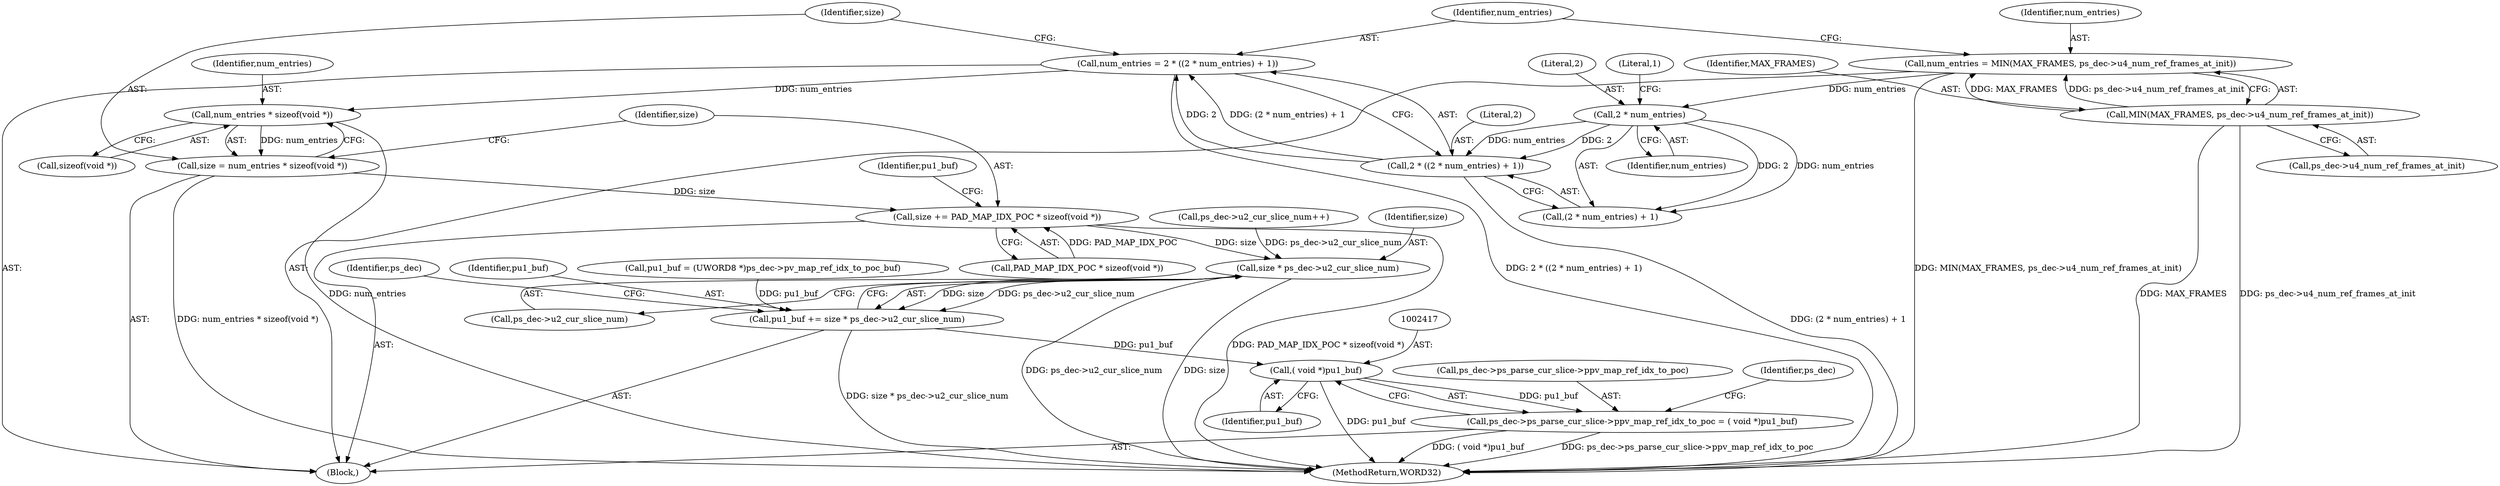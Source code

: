 digraph "0_Android_0b23c81c3dd9ec38f7e6806a3955fed1925541a0_2@API" {
"1002386" [label="(Call,num_entries * sizeof(void *))"];
"1002375" [label="(Call,num_entries = 2 * ((2 * num_entries) + 1))"];
"1002377" [label="(Call,2 * ((2 * num_entries) + 1))"];
"1002380" [label="(Call,2 * num_entries)"];
"1002368" [label="(Call,num_entries = MIN(MAX_FRAMES, ps_dec->u4_num_ref_frames_at_init))"];
"1002370" [label="(Call,MIN(MAX_FRAMES, ps_dec->u4_num_ref_frames_at_init))"];
"1002384" [label="(Call,size = num_entries * sizeof(void *))"];
"1002390" [label="(Call,size += PAD_MAP_IDX_POC * sizeof(void *))"];
"1002405" [label="(Call,size * ps_dec->u2_cur_slice_num)"];
"1002403" [label="(Call,pu1_buf += size * ps_dec->u2_cur_slice_num)"];
"1002416" [label="(Call,( void *)pu1_buf)"];
"1002410" [label="(Call,ps_dec->ps_parse_cur_slice->ppv_map_ref_idx_to_poc = ( void *)pu1_buf)"];
"1002418" [label="(Identifier,pu1_buf)"];
"1002387" [label="(Identifier,num_entries)"];
"1002364" [label="(Block,)"];
"1002385" [label="(Identifier,size)"];
"1002397" [label="(Identifier,pu1_buf)"];
"1002383" [label="(Literal,1)"];
"1002413" [label="(Identifier,ps_dec)"];
"1002619" [label="(MethodReturn,WORD32)"];
"1002370" [label="(Call,MIN(MAX_FRAMES, ps_dec->u4_num_ref_frames_at_init))"];
"1002406" [label="(Identifier,size)"];
"1002382" [label="(Identifier,num_entries)"];
"1002371" [label="(Identifier,MAX_FRAMES)"];
"1002411" [label="(Call,ps_dec->ps_parse_cur_slice->ppv_map_ref_idx_to_poc)"];
"1002378" [label="(Literal,2)"];
"1002381" [label="(Literal,2)"];
"1002375" [label="(Call,num_entries = 2 * ((2 * num_entries) + 1))"];
"1002421" [label="(Identifier,ps_dec)"];
"1002390" [label="(Call,size += PAD_MAP_IDX_POC * sizeof(void *))"];
"1002376" [label="(Identifier,num_entries)"];
"1002407" [label="(Call,ps_dec->u2_cur_slice_num)"];
"1002384" [label="(Call,size = num_entries * sizeof(void *))"];
"1002404" [label="(Identifier,pu1_buf)"];
"1002386" [label="(Call,num_entries * sizeof(void *))"];
"1002380" [label="(Call,2 * num_entries)"];
"1002391" [label="(Identifier,size)"];
"1002377" [label="(Call,2 * ((2 * num_entries) + 1))"];
"1002379" [label="(Call,(2 * num_entries) + 1)"];
"1002403" [label="(Call,pu1_buf += size * ps_dec->u2_cur_slice_num)"];
"1002368" [label="(Call,num_entries = MIN(MAX_FRAMES, ps_dec->u4_num_ref_frames_at_init))"];
"1001287" [label="(Call,ps_dec->u2_cur_slice_num++)"];
"1002372" [label="(Call,ps_dec->u4_num_ref_frames_at_init)"];
"1002416" [label="(Call,( void *)pu1_buf)"];
"1002369" [label="(Identifier,num_entries)"];
"1002392" [label="(Call,PAD_MAP_IDX_POC * sizeof(void *))"];
"1002396" [label="(Call,pu1_buf = (UWORD8 *)ps_dec->pv_map_ref_idx_to_poc_buf)"];
"1002410" [label="(Call,ps_dec->ps_parse_cur_slice->ppv_map_ref_idx_to_poc = ( void *)pu1_buf)"];
"1002388" [label="(Call,sizeof(void *))"];
"1002405" [label="(Call,size * ps_dec->u2_cur_slice_num)"];
"1002386" -> "1002384"  [label="AST: "];
"1002386" -> "1002388"  [label="CFG: "];
"1002387" -> "1002386"  [label="AST: "];
"1002388" -> "1002386"  [label="AST: "];
"1002384" -> "1002386"  [label="CFG: "];
"1002386" -> "1002619"  [label="DDG: num_entries"];
"1002386" -> "1002384"  [label="DDG: num_entries"];
"1002375" -> "1002386"  [label="DDG: num_entries"];
"1002375" -> "1002364"  [label="AST: "];
"1002375" -> "1002377"  [label="CFG: "];
"1002376" -> "1002375"  [label="AST: "];
"1002377" -> "1002375"  [label="AST: "];
"1002385" -> "1002375"  [label="CFG: "];
"1002375" -> "1002619"  [label="DDG: 2 * ((2 * num_entries) + 1)"];
"1002377" -> "1002375"  [label="DDG: 2"];
"1002377" -> "1002375"  [label="DDG: (2 * num_entries) + 1"];
"1002377" -> "1002379"  [label="CFG: "];
"1002378" -> "1002377"  [label="AST: "];
"1002379" -> "1002377"  [label="AST: "];
"1002377" -> "1002619"  [label="DDG: (2 * num_entries) + 1"];
"1002380" -> "1002377"  [label="DDG: 2"];
"1002380" -> "1002377"  [label="DDG: num_entries"];
"1002380" -> "1002379"  [label="AST: "];
"1002380" -> "1002382"  [label="CFG: "];
"1002381" -> "1002380"  [label="AST: "];
"1002382" -> "1002380"  [label="AST: "];
"1002383" -> "1002380"  [label="CFG: "];
"1002380" -> "1002379"  [label="DDG: 2"];
"1002380" -> "1002379"  [label="DDG: num_entries"];
"1002368" -> "1002380"  [label="DDG: num_entries"];
"1002368" -> "1002364"  [label="AST: "];
"1002368" -> "1002370"  [label="CFG: "];
"1002369" -> "1002368"  [label="AST: "];
"1002370" -> "1002368"  [label="AST: "];
"1002376" -> "1002368"  [label="CFG: "];
"1002368" -> "1002619"  [label="DDG: MIN(MAX_FRAMES, ps_dec->u4_num_ref_frames_at_init)"];
"1002370" -> "1002368"  [label="DDG: MAX_FRAMES"];
"1002370" -> "1002368"  [label="DDG: ps_dec->u4_num_ref_frames_at_init"];
"1002370" -> "1002372"  [label="CFG: "];
"1002371" -> "1002370"  [label="AST: "];
"1002372" -> "1002370"  [label="AST: "];
"1002370" -> "1002619"  [label="DDG: ps_dec->u4_num_ref_frames_at_init"];
"1002370" -> "1002619"  [label="DDG: MAX_FRAMES"];
"1002384" -> "1002364"  [label="AST: "];
"1002385" -> "1002384"  [label="AST: "];
"1002391" -> "1002384"  [label="CFG: "];
"1002384" -> "1002619"  [label="DDG: num_entries * sizeof(void *)"];
"1002384" -> "1002390"  [label="DDG: size"];
"1002390" -> "1002364"  [label="AST: "];
"1002390" -> "1002392"  [label="CFG: "];
"1002391" -> "1002390"  [label="AST: "];
"1002392" -> "1002390"  [label="AST: "];
"1002397" -> "1002390"  [label="CFG: "];
"1002390" -> "1002619"  [label="DDG: PAD_MAP_IDX_POC * sizeof(void *)"];
"1002392" -> "1002390"  [label="DDG: PAD_MAP_IDX_POC"];
"1002390" -> "1002405"  [label="DDG: size"];
"1002405" -> "1002403"  [label="AST: "];
"1002405" -> "1002407"  [label="CFG: "];
"1002406" -> "1002405"  [label="AST: "];
"1002407" -> "1002405"  [label="AST: "];
"1002403" -> "1002405"  [label="CFG: "];
"1002405" -> "1002619"  [label="DDG: ps_dec->u2_cur_slice_num"];
"1002405" -> "1002619"  [label="DDG: size"];
"1002405" -> "1002403"  [label="DDG: size"];
"1002405" -> "1002403"  [label="DDG: ps_dec->u2_cur_slice_num"];
"1001287" -> "1002405"  [label="DDG: ps_dec->u2_cur_slice_num"];
"1002403" -> "1002364"  [label="AST: "];
"1002404" -> "1002403"  [label="AST: "];
"1002413" -> "1002403"  [label="CFG: "];
"1002403" -> "1002619"  [label="DDG: size * ps_dec->u2_cur_slice_num"];
"1002396" -> "1002403"  [label="DDG: pu1_buf"];
"1002403" -> "1002416"  [label="DDG: pu1_buf"];
"1002416" -> "1002410"  [label="AST: "];
"1002416" -> "1002418"  [label="CFG: "];
"1002417" -> "1002416"  [label="AST: "];
"1002418" -> "1002416"  [label="AST: "];
"1002410" -> "1002416"  [label="CFG: "];
"1002416" -> "1002619"  [label="DDG: pu1_buf"];
"1002416" -> "1002410"  [label="DDG: pu1_buf"];
"1002410" -> "1002364"  [label="AST: "];
"1002411" -> "1002410"  [label="AST: "];
"1002421" -> "1002410"  [label="CFG: "];
"1002410" -> "1002619"  [label="DDG: ps_dec->ps_parse_cur_slice->ppv_map_ref_idx_to_poc"];
"1002410" -> "1002619"  [label="DDG: ( void *)pu1_buf"];
}
